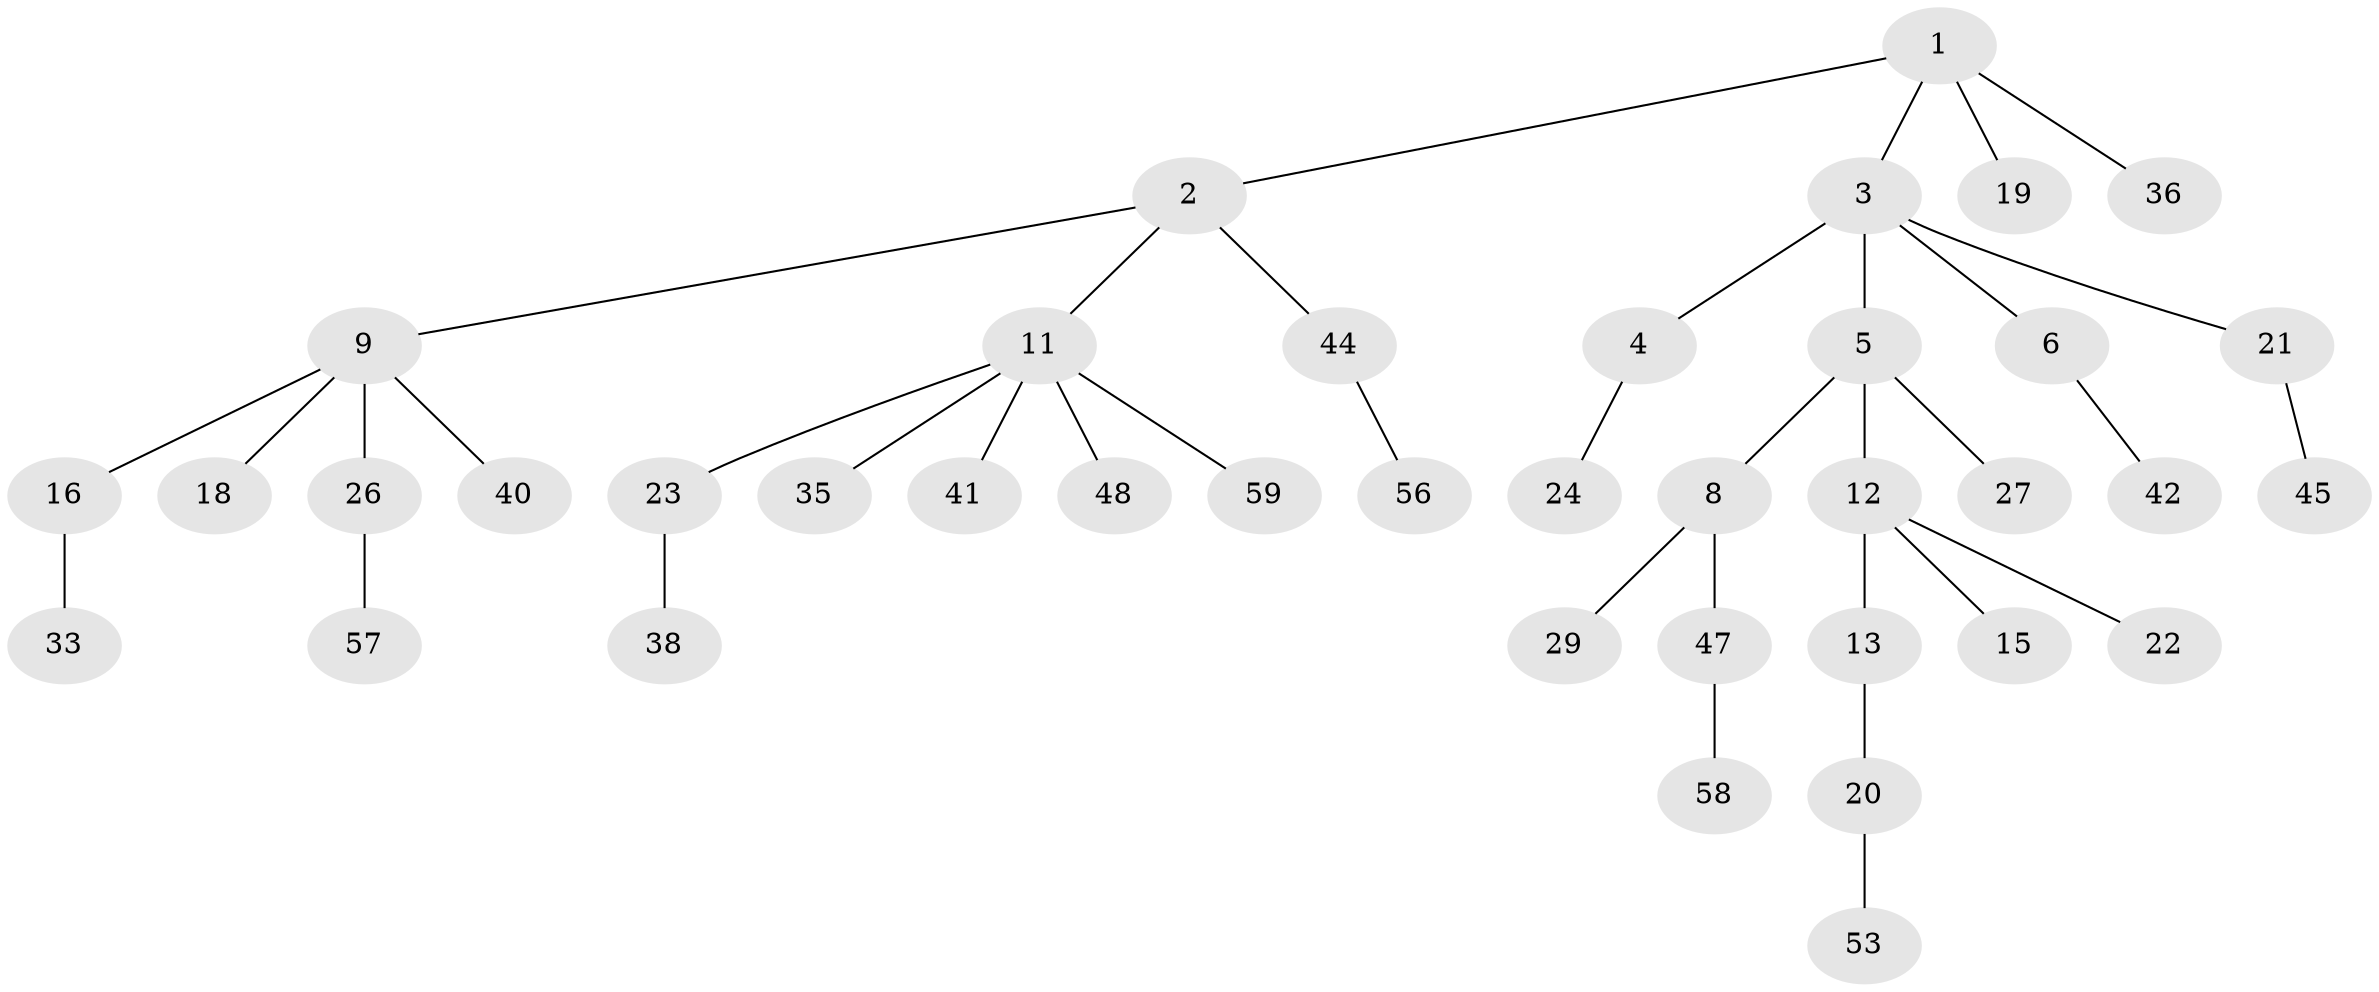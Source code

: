 // original degree distribution, {3: 0.19672131147540983, 5: 0.06557377049180328, 6: 0.01639344262295082, 2: 0.22950819672131148, 1: 0.4918032786885246}
// Generated by graph-tools (version 1.1) at 2025/42/03/06/25 10:42:05]
// undirected, 39 vertices, 38 edges
graph export_dot {
graph [start="1"]
  node [color=gray90,style=filled];
  1 [super="+10"];
  2 [super="+37"];
  3 [super="+34"];
  4 [super="+31"];
  5 [super="+7"];
  6 [super="+39"];
  8;
  9 [super="+14"];
  11 [super="+28"];
  12 [super="+32"];
  13 [super="+17"];
  15;
  16 [super="+46"];
  18;
  19;
  20 [super="+30"];
  21 [super="+25"];
  22;
  23 [super="+55"];
  24;
  26;
  27 [super="+54"];
  29 [super="+49"];
  33;
  35;
  36 [super="+61"];
  38 [super="+43"];
  40;
  41 [super="+60"];
  42;
  44 [super="+51"];
  45;
  47 [super="+52"];
  48 [super="+50"];
  53;
  56;
  57;
  58;
  59;
  1 -- 2;
  1 -- 3;
  1 -- 19;
  1 -- 36;
  2 -- 9;
  2 -- 11;
  2 -- 44;
  3 -- 4;
  3 -- 5;
  3 -- 6;
  3 -- 21;
  4 -- 24;
  5 -- 8;
  5 -- 27;
  5 -- 12;
  6 -- 42;
  8 -- 29;
  8 -- 47;
  9 -- 18;
  9 -- 26;
  9 -- 40;
  9 -- 16;
  11 -- 23;
  11 -- 35;
  11 -- 59;
  11 -- 48;
  11 -- 41;
  12 -- 13;
  12 -- 15;
  12 -- 22;
  13 -- 20;
  16 -- 33;
  20 -- 53;
  21 -- 45;
  23 -- 38;
  26 -- 57;
  44 -- 56;
  47 -- 58;
}
